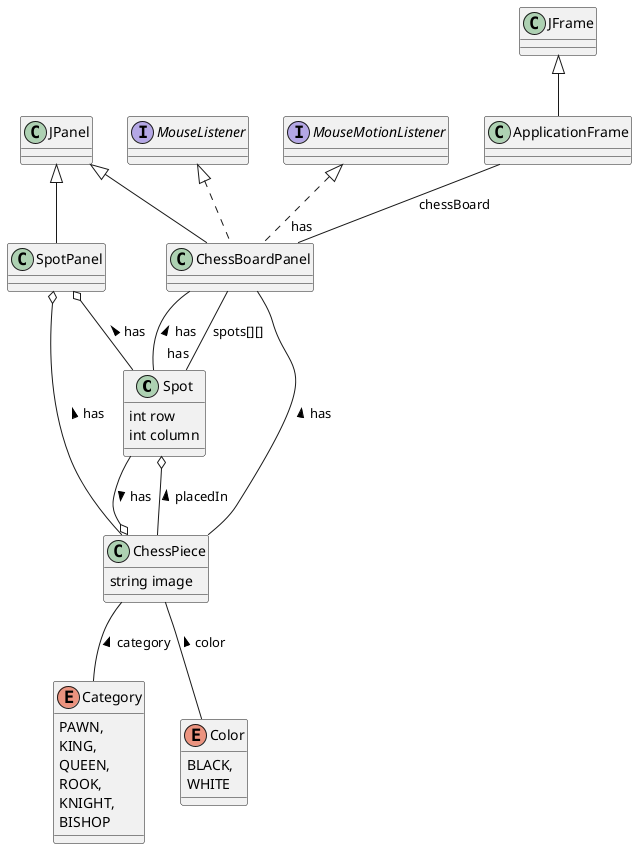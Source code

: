 @startuml
'https://plantuml.com/class-diagram

 Spot o-- ChessPiece : < placedIn
 ChessPiece o-- Spot: < has
 ChessPiece -- Category : < category
 ChessPiece -- Color: < color

 ChessBoardPanel -- Spot: < has
 ChessBoardPanel -- ChessPiece: < has
 ChessBoardPanel -- "has" Spot : spots[][]

 ApplicationFrame -- "has" ChessBoardPanel : chessBoard

 SpotPanel o-- Spot: < has
 SpotPanel o-- ChessPiece: < has

class SpotPanel extends JPanel
class ApplicationFrame extends JFrame

class Spot {
 int row
 int column
 }


class ChessBoardPanel extends JPanel implements MouseListener, MouseMotionListener



class ChessPiece {
   string image
}

enum Category {
		PAWN,
		KING,
		QUEEN,
		ROOK,
		KNIGHT,
		BISHOP
}

enum Color {
		BLACK,
		WHITE
}


@enduml
